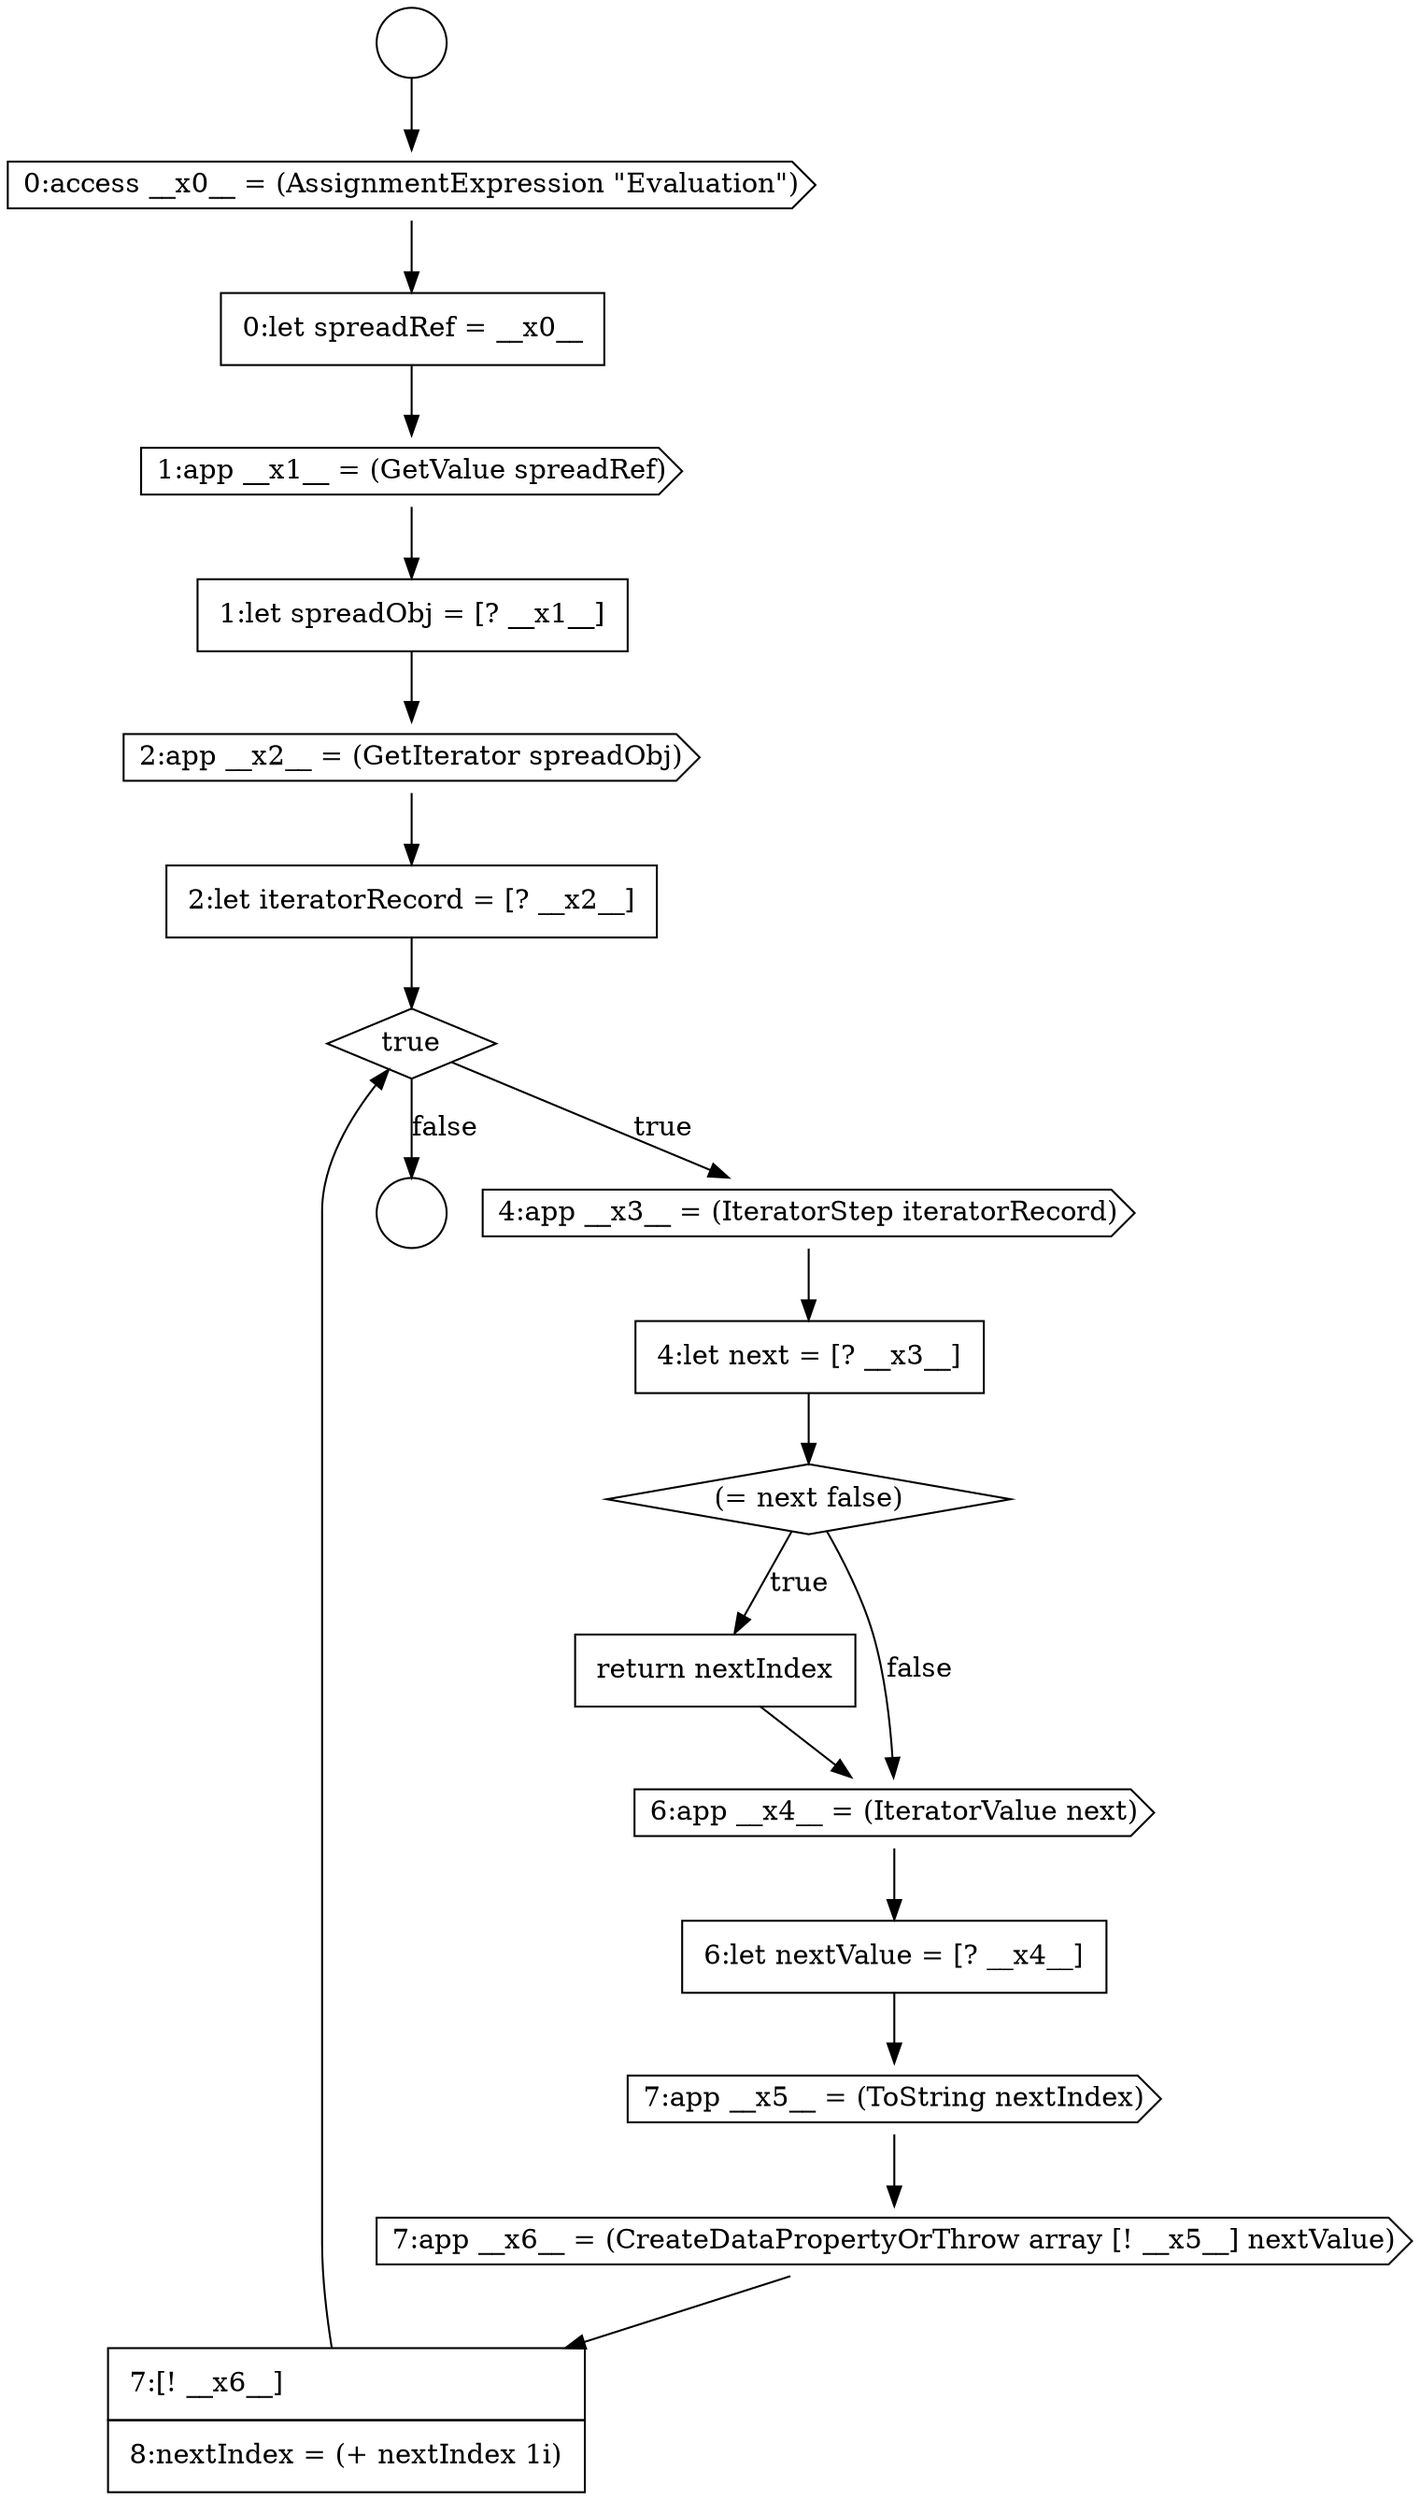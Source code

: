 digraph {
  node3915 [shape=none, margin=0, label=<<font color="black">
    <table border="0" cellborder="1" cellspacing="0" cellpadding="10">
      <tr><td align="left">2:let iteratorRecord = [? __x2__]</td></tr>
    </table>
  </font>> color="black" fillcolor="white" style=filled]
  node3919 [shape=diamond, label=<<font color="black">(= next false)</font>> color="black" fillcolor="white" style=filled]
  node3923 [shape=cds, label=<<font color="black">7:app __x5__ = (ToString nextIndex)</font>> color="black" fillcolor="white" style=filled]
  node3922 [shape=none, margin=0, label=<<font color="black">
    <table border="0" cellborder="1" cellspacing="0" cellpadding="10">
      <tr><td align="left">6:let nextValue = [? __x4__]</td></tr>
    </table>
  </font>> color="black" fillcolor="white" style=filled]
  node3920 [shape=none, margin=0, label=<<font color="black">
    <table border="0" cellborder="1" cellspacing="0" cellpadding="10">
      <tr><td align="left">return nextIndex</td></tr>
    </table>
  </font>> color="black" fillcolor="white" style=filled]
  node3925 [shape=none, margin=0, label=<<font color="black">
    <table border="0" cellborder="1" cellspacing="0" cellpadding="10">
      <tr><td align="left">7:[! __x6__]</td></tr>
      <tr><td align="left">8:nextIndex = (+ nextIndex 1i)</td></tr>
    </table>
  </font>> color="black" fillcolor="white" style=filled]
  node3921 [shape=cds, label=<<font color="black">6:app __x4__ = (IteratorValue next)</font>> color="black" fillcolor="white" style=filled]
  node3913 [shape=none, margin=0, label=<<font color="black">
    <table border="0" cellborder="1" cellspacing="0" cellpadding="10">
      <tr><td align="left">1:let spreadObj = [? __x1__]</td></tr>
    </table>
  </font>> color="black" fillcolor="white" style=filled]
  node3914 [shape=cds, label=<<font color="black">2:app __x2__ = (GetIterator spreadObj)</font>> color="black" fillcolor="white" style=filled]
  node3911 [shape=none, margin=0, label=<<font color="black">
    <table border="0" cellborder="1" cellspacing="0" cellpadding="10">
      <tr><td align="left">0:let spreadRef = __x0__</td></tr>
    </table>
  </font>> color="black" fillcolor="white" style=filled]
  node3918 [shape=none, margin=0, label=<<font color="black">
    <table border="0" cellborder="1" cellspacing="0" cellpadding="10">
      <tr><td align="left">4:let next = [? __x3__]</td></tr>
    </table>
  </font>> color="black" fillcolor="white" style=filled]
  node3924 [shape=cds, label=<<font color="black">7:app __x6__ = (CreateDataPropertyOrThrow array [! __x5__] nextValue)</font>> color="black" fillcolor="white" style=filled]
  node3912 [shape=cds, label=<<font color="black">1:app __x1__ = (GetValue spreadRef)</font>> color="black" fillcolor="white" style=filled]
  node3910 [shape=cds, label=<<font color="black">0:access __x0__ = (AssignmentExpression &quot;Evaluation&quot;)</font>> color="black" fillcolor="white" style=filled]
  node3909 [shape=circle label=" " color="black" fillcolor="white" style=filled]
  node3916 [shape=diamond, label=<<font color="black">true</font>> color="black" fillcolor="white" style=filled]
  node3917 [shape=cds, label=<<font color="black">4:app __x3__ = (IteratorStep iteratorRecord)</font>> color="black" fillcolor="white" style=filled]
  node3908 [shape=circle label=" " color="black" fillcolor="white" style=filled]
  node3923 -> node3924 [ color="black"]
  node3908 -> node3910 [ color="black"]
  node3918 -> node3919 [ color="black"]
  node3910 -> node3911 [ color="black"]
  node3913 -> node3914 [ color="black"]
  node3915 -> node3916 [ color="black"]
  node3917 -> node3918 [ color="black"]
  node3925 -> node3916 [ color="black"]
  node3914 -> node3915 [ color="black"]
  node3919 -> node3920 [label=<<font color="black">true</font>> color="black"]
  node3919 -> node3921 [label=<<font color="black">false</font>> color="black"]
  node3920 -> node3921 [ color="black"]
  node3912 -> node3913 [ color="black"]
  node3922 -> node3923 [ color="black"]
  node3924 -> node3925 [ color="black"]
  node3911 -> node3912 [ color="black"]
  node3921 -> node3922 [ color="black"]
  node3916 -> node3917 [label=<<font color="black">true</font>> color="black"]
  node3916 -> node3909 [label=<<font color="black">false</font>> color="black"]
}
